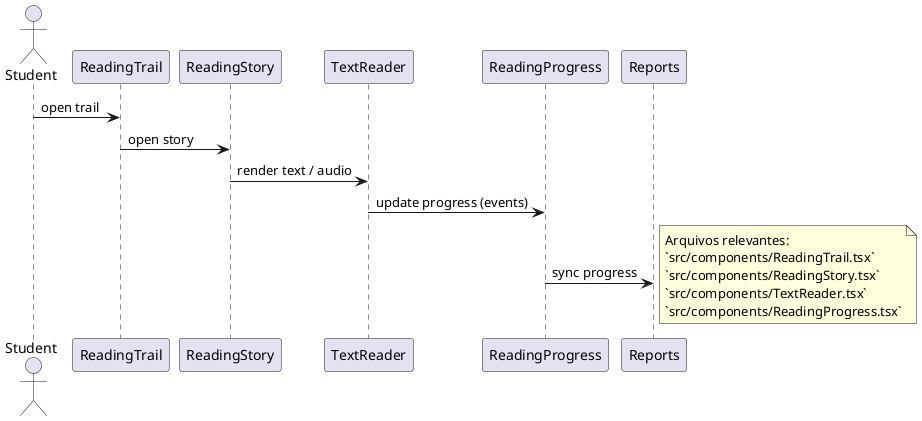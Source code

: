 @startuml
actor Student
participant ReadingTrail
participant ReadingStory
participant TextReader
participant ReadingProgress
Student -> ReadingTrail : open trail
ReadingTrail -> ReadingStory : open story
ReadingStory -> TextReader : render text / audio
TextReader -> ReadingProgress : update progress (events)
ReadingProgress -> Reports : sync progress
note right: Arquivos relevantes:\n`src/components/ReadingTrail.tsx`\n`src/components/ReadingStory.tsx`\n`src/components/TextReader.tsx`\n`src/components/ReadingProgress.tsx`
@enduml
